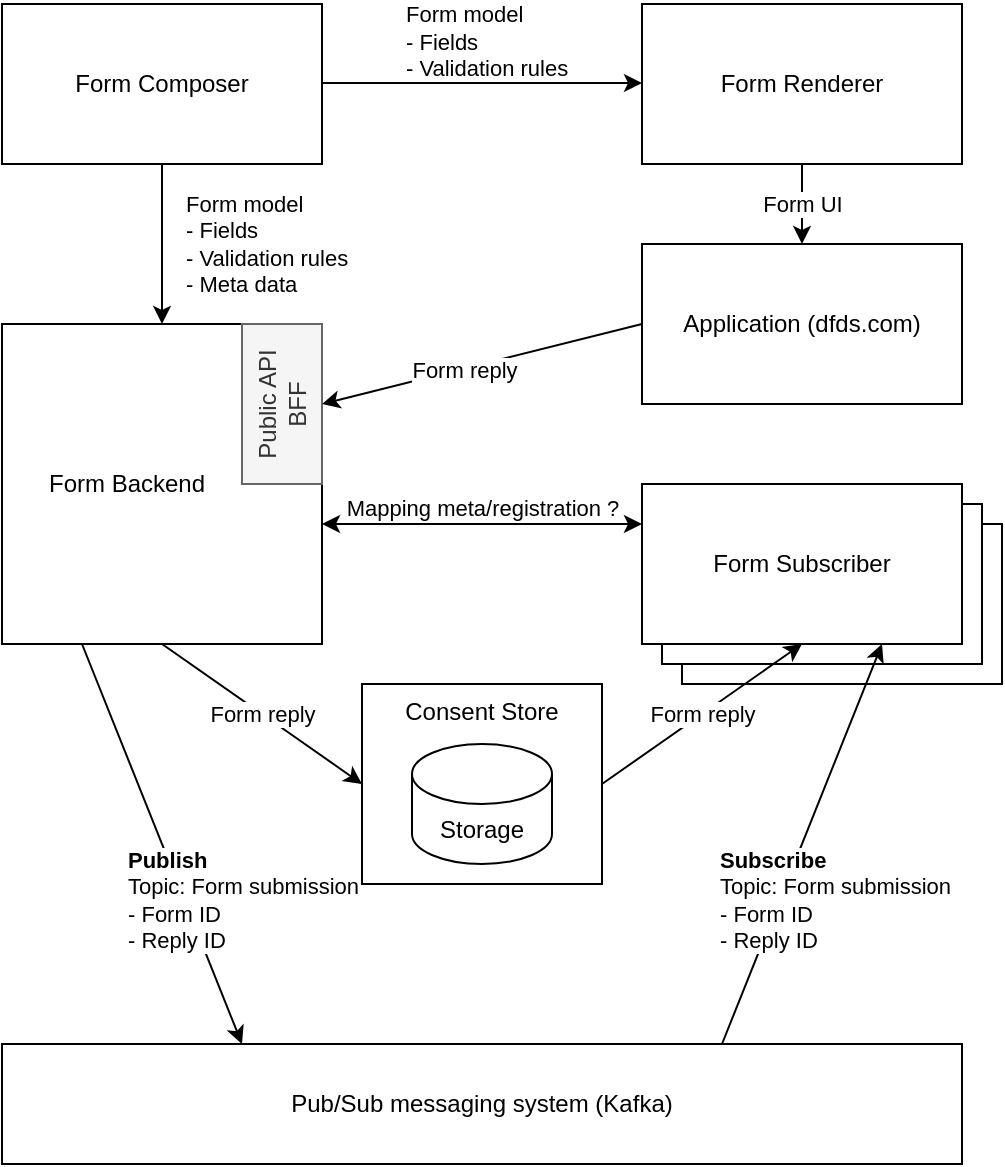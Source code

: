 <mxfile version="13.7.7" type="github">
  <diagram id="N9xTuEbasyiph1gLEigy" name="Page-1">
    <mxGraphModel dx="1482" dy="994" grid="1" gridSize="10" guides="1" tooltips="1" connect="1" arrows="1" fold="1" page="1" pageScale="1" pageWidth="850" pageHeight="1100" math="0" shadow="0">
      <root>
        <mxCell id="0" />
        <mxCell id="1" parent="0" />
        <mxCell id="CRxGR41QNWdmwfeqIi2d-35" value="Form Subscriber" style="rounded=0;whiteSpace=wrap;html=1;fontFamily=Helvetica;" parent="1" vertex="1">
          <mxGeometry x="380" y="300" width="160" height="80" as="geometry" />
        </mxCell>
        <mxCell id="CRxGR41QNWdmwfeqIi2d-34" value="Form Subscriber" style="rounded=0;whiteSpace=wrap;html=1;fontFamily=Helvetica;" parent="1" vertex="1">
          <mxGeometry x="370" y="290" width="160" height="80" as="geometry" />
        </mxCell>
        <mxCell id="CRxGR41QNWdmwfeqIi2d-6" value="" style="group" parent="1" vertex="1" connectable="0">
          <mxGeometry x="40" y="40" width="160" height="80" as="geometry" />
        </mxCell>
        <mxCell id="CRxGR41QNWdmwfeqIi2d-1" value="Form Composer" style="rounded=0;whiteSpace=wrap;html=1;" parent="CRxGR41QNWdmwfeqIi2d-6" vertex="1">
          <mxGeometry width="160" height="80" as="geometry" />
        </mxCell>
        <object label="" id="CRxGR41QNWdmwfeqIi2d-9">
          <mxCell style="endArrow=classic;html=1;exitX=1;exitY=0.5;exitDx=0;exitDy=0;shadow=0;entryX=0;entryY=0.5;entryDx=0;entryDy=0;align=left;fontStyle=0;verticalAlign=top;" parent="1" edge="1">
            <mxGeometry width="50" height="50" relative="1" as="geometry">
              <mxPoint x="200" y="79.5" as="sourcePoint" />
              <mxPoint x="360" y="79.5" as="targetPoint" />
            </mxGeometry>
          </mxCell>
        </object>
        <mxCell id="CRxGR41QNWdmwfeqIi2d-10" value="Form model&lt;br&gt;- Fields&lt;br&gt;&lt;div style=&quot;&quot;&gt;- Validation rules&lt;/div&gt;" style="edgeLabel;html=1;align=left;verticalAlign=bottom;resizable=0;points=[];" parent="CRxGR41QNWdmwfeqIi2d-9" vertex="1" connectable="0">
          <mxGeometry x="0.387" y="4" relative="1" as="geometry">
            <mxPoint x="-71" y="4.5" as="offset" />
          </mxGeometry>
        </mxCell>
        <mxCell id="CRxGR41QNWdmwfeqIi2d-11" value="Application (dfds.com)" style="rounded=0;whiteSpace=wrap;html=1;" parent="1" vertex="1">
          <mxGeometry x="360" y="160" width="160" height="80" as="geometry" />
        </mxCell>
        <mxCell id="CRxGR41QNWdmwfeqIi2d-12" value="Form Backend" style="rounded=0;whiteSpace=wrap;html=1;verticalAlign=middle;spacingLeft=-35;" parent="1" vertex="1">
          <mxGeometry x="40" y="200" width="160" height="160" as="geometry" />
        </mxCell>
        <mxCell id="CRxGR41QNWdmwfeqIi2d-17" value="Public API&lt;br&gt;BFF" style="rounded=0;whiteSpace=wrap;html=1;horizontal=0;fontStyle=0;fontFamily=Helvetica;fillColor=#f5f5f5;strokeColor=#666666;fontColor=#333333;" parent="1" vertex="1">
          <mxGeometry x="160" y="200" width="40" height="80" as="geometry" />
        </mxCell>
        <mxCell id="CRxGR41QNWdmwfeqIi2d-20" value="" style="endArrow=classic;html=1;shadow=0;fontFamily=Helvetica;exitX=0.5;exitY=1;exitDx=0;exitDy=0;entryX=0.5;entryY=0;entryDx=0;entryDy=0;" parent="1" source="CRxGR41QNWdmwfeqIi2d-1" target="CRxGR41QNWdmwfeqIi2d-12" edge="1">
          <mxGeometry width="50" height="50" relative="1" as="geometry">
            <mxPoint x="260" y="200" as="sourcePoint" />
            <mxPoint x="118" y="202" as="targetPoint" />
          </mxGeometry>
        </mxCell>
        <mxCell id="CRxGR41QNWdmwfeqIi2d-21" value="Form model&lt;br&gt;- Fields&lt;br&gt;- Validation rules&lt;br&gt;&lt;div&gt;- Meta data&lt;/div&gt;" style="edgeLabel;html=1;align=left;verticalAlign=middle;resizable=0;points=[];fontFamily=Helvetica;" parent="CRxGR41QNWdmwfeqIi2d-20" vertex="1" connectable="0">
          <mxGeometry x="-0.275" y="1" relative="1" as="geometry">
            <mxPoint x="9" y="11" as="offset" />
          </mxGeometry>
        </mxCell>
        <mxCell id="CRxGR41QNWdmwfeqIi2d-23" value="" style="endArrow=classic;html=1;shadow=0;fontFamily=Helvetica;exitX=0;exitY=0.5;exitDx=0;exitDy=0;entryX=1;entryY=0.5;entryDx=0;entryDy=0;" parent="1" source="CRxGR41QNWdmwfeqIi2d-11" target="CRxGR41QNWdmwfeqIi2d-17" edge="1">
          <mxGeometry width="50" height="50" relative="1" as="geometry">
            <mxPoint x="260" y="200" as="sourcePoint" />
            <mxPoint x="300" y="190" as="targetPoint" />
          </mxGeometry>
        </mxCell>
        <mxCell id="CRxGR41QNWdmwfeqIi2d-24" value="Form reply" style="edgeLabel;html=1;align=center;verticalAlign=middle;resizable=0;points=[];fontFamily=Helvetica;" parent="CRxGR41QNWdmwfeqIi2d-23" vertex="1" connectable="0">
          <mxGeometry x="0.119" relative="1" as="geometry">
            <mxPoint as="offset" />
          </mxGeometry>
        </mxCell>
        <mxCell id="CRxGR41QNWdmwfeqIi2d-26" value="Form Subscriber" style="rounded=0;whiteSpace=wrap;html=1;fontFamily=Helvetica;" parent="1" vertex="1">
          <mxGeometry x="360" y="280" width="160" height="80" as="geometry" />
        </mxCell>
        <mxCell id="CRxGR41QNWdmwfeqIi2d-27" value="" style="endArrow=classic;html=1;shadow=0;fontFamily=Helvetica;exitX=0;exitY=0.25;exitDx=0;exitDy=0;entryX=1;entryY=0.25;entryDx=0;entryDy=0;startArrow=classic;startFill=1;" parent="1" source="CRxGR41QNWdmwfeqIi2d-26" edge="1">
          <mxGeometry width="50" height="50" relative="1" as="geometry">
            <mxPoint x="440" y="290" as="sourcePoint" />
            <mxPoint x="200" y="300" as="targetPoint" />
          </mxGeometry>
        </mxCell>
        <mxCell id="CRxGR41QNWdmwfeqIi2d-28" value="Mapping meta/registration ?" style="edgeLabel;html=1;align=center;verticalAlign=bottom;resizable=0;points=[];fontFamily=Helvetica;" parent="CRxGR41QNWdmwfeqIi2d-27" vertex="1" connectable="0">
          <mxGeometry x="0.617" relative="1" as="geometry">
            <mxPoint x="49" as="offset" />
          </mxGeometry>
        </mxCell>
        <mxCell id="ASiPv2IM8TFsfLMRhG9M-1" value="Pub/Sub messaging system (Kafka)" style="rounded=0;whiteSpace=wrap;html=1;" vertex="1" parent="1">
          <mxGeometry x="40" y="560" width="480" height="60" as="geometry" />
        </mxCell>
        <mxCell id="ASiPv2IM8TFsfLMRhG9M-4" value="" style="endArrow=classic;html=1;entryX=0.75;entryY=1;entryDx=0;entryDy=0;exitX=0.75;exitY=0;exitDx=0;exitDy=0;" edge="1" parent="1" source="ASiPv2IM8TFsfLMRhG9M-1" target="CRxGR41QNWdmwfeqIi2d-26">
          <mxGeometry width="50" height="50" relative="1" as="geometry">
            <mxPoint x="590" y="560" as="sourcePoint" />
            <mxPoint x="425" y="430" as="targetPoint" />
          </mxGeometry>
        </mxCell>
        <mxCell id="ASiPv2IM8TFsfLMRhG9M-6" value="&lt;b&gt;Subscribe&lt;/b&gt;&lt;br&gt;Topic: Form submission&lt;br&gt;- Form ID&lt;br&gt;- Reply ID" style="edgeLabel;html=1;align=left;verticalAlign=middle;resizable=0;points=[];" vertex="1" connectable="0" parent="ASiPv2IM8TFsfLMRhG9M-4">
          <mxGeometry x="-0.22" y="-2" relative="1" as="geometry">
            <mxPoint x="-35.88" y="4.61" as="offset" />
          </mxGeometry>
        </mxCell>
        <mxCell id="ASiPv2IM8TFsfLMRhG9M-5" value="&lt;b&gt;Publish&lt;/b&gt;&lt;br&gt;Topic: Form submission&lt;br&gt;- Form ID&lt;br&gt;- Reply ID" style="endArrow=classic;html=1;exitX=0.25;exitY=1;exitDx=0;exitDy=0;align=left;entryX=0.25;entryY=0;entryDx=0;entryDy=0;" edge="1" parent="1" source="CRxGR41QNWdmwfeqIi2d-12" target="ASiPv2IM8TFsfLMRhG9M-1">
          <mxGeometry x="0.176" y="-28" width="50" height="50" relative="1" as="geometry">
            <mxPoint x="490" y="530" as="sourcePoint" />
            <mxPoint x="80" y="579" as="targetPoint" />
            <mxPoint as="offset" />
          </mxGeometry>
        </mxCell>
        <mxCell id="ASiPv2IM8TFsfLMRhG9M-8" value="Form Renderer" style="rounded=0;whiteSpace=wrap;html=1;align=center;" vertex="1" parent="1">
          <mxGeometry x="360" y="40" width="160" height="80" as="geometry" />
        </mxCell>
        <mxCell id="ASiPv2IM8TFsfLMRhG9M-9" value="Form UI" style="endArrow=classic;html=1;align=center;entryX=0.5;entryY=0;entryDx=0;entryDy=0;exitX=0.5;exitY=1;exitDx=0;exitDy=0;" edge="1" parent="1" source="ASiPv2IM8TFsfLMRhG9M-8" target="CRxGR41QNWdmwfeqIi2d-11">
          <mxGeometry width="50" height="50" relative="1" as="geometry">
            <mxPoint x="480" y="80" as="sourcePoint" />
            <mxPoint x="530" y="30" as="targetPoint" />
            <mxPoint as="offset" />
          </mxGeometry>
        </mxCell>
        <mxCell id="ASiPv2IM8TFsfLMRhG9M-13" value="Consent Store" style="rounded=0;whiteSpace=wrap;html=1;align=center;verticalAlign=top;" vertex="1" parent="1">
          <mxGeometry x="220" y="380" width="120" height="100" as="geometry" />
        </mxCell>
        <mxCell id="CRxGR41QNWdmwfeqIi2d-19" value="Storage" style="shape=cylinder3;whiteSpace=wrap;html=1;boundedLbl=1;backgroundOutline=1;size=15;fontFamily=Helvetica;" parent="1" vertex="1">
          <mxGeometry x="245" y="410" width="70" height="60" as="geometry" />
        </mxCell>
        <mxCell id="ASiPv2IM8TFsfLMRhG9M-14" value="Form reply" style="endArrow=classic;html=1;align=center;entryX=0;entryY=0.5;entryDx=0;entryDy=0;exitX=0.5;exitY=1;exitDx=0;exitDy=0;" edge="1" parent="1" source="CRxGR41QNWdmwfeqIi2d-12" target="ASiPv2IM8TFsfLMRhG9M-13">
          <mxGeometry width="50" height="50" relative="1" as="geometry">
            <mxPoint x="130" y="430" as="sourcePoint" />
            <mxPoint x="180" y="380" as="targetPoint" />
          </mxGeometry>
        </mxCell>
        <mxCell id="ASiPv2IM8TFsfLMRhG9M-15" value="Form reply" style="endArrow=classic;html=1;align=center;entryX=0.5;entryY=1;entryDx=0;entryDy=0;exitX=1;exitY=0.5;exitDx=0;exitDy=0;" edge="1" parent="1" source="ASiPv2IM8TFsfLMRhG9M-13" target="CRxGR41QNWdmwfeqIi2d-26">
          <mxGeometry width="50" height="50" relative="1" as="geometry">
            <mxPoint x="360" y="410" as="sourcePoint" />
            <mxPoint x="440" y="455" as="targetPoint" />
          </mxGeometry>
        </mxCell>
      </root>
    </mxGraphModel>
  </diagram>
</mxfile>
